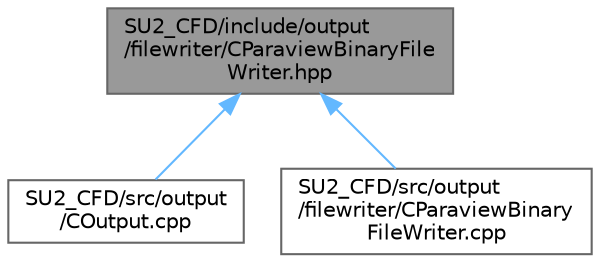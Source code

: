 digraph "SU2_CFD/include/output/filewriter/CParaviewBinaryFileWriter.hpp"
{
 // LATEX_PDF_SIZE
  bgcolor="transparent";
  edge [fontname=Helvetica,fontsize=10,labelfontname=Helvetica,labelfontsize=10];
  node [fontname=Helvetica,fontsize=10,shape=box,height=0.2,width=0.4];
  Node1 [id="Node000001",label="SU2_CFD/include/output\l/filewriter/CParaviewBinaryFile\lWriter.hpp",height=0.2,width=0.4,color="gray40", fillcolor="grey60", style="filled", fontcolor="black",tooltip="Headers fo paraview binary file writer class."];
  Node1 -> Node2 [id="edge1_Node000001_Node000002",dir="back",color="steelblue1",style="solid",tooltip=" "];
  Node2 [id="Node000002",label="SU2_CFD/src/output\l/COutput.cpp",height=0.2,width=0.4,color="grey40", fillcolor="white", style="filled",URL="$COutput_8cpp.html",tooltip="Main subroutines for output solver information."];
  Node1 -> Node3 [id="edge2_Node000001_Node000003",dir="back",color="steelblue1",style="solid",tooltip=" "];
  Node3 [id="Node000003",label="SU2_CFD/src/output\l/filewriter/CParaviewBinary\lFileWriter.cpp",height=0.2,width=0.4,color="grey40", fillcolor="white", style="filled",URL="$CParaviewBinaryFileWriter_8cpp.html",tooltip="Filewriter class for Paraview binary format."];
}
